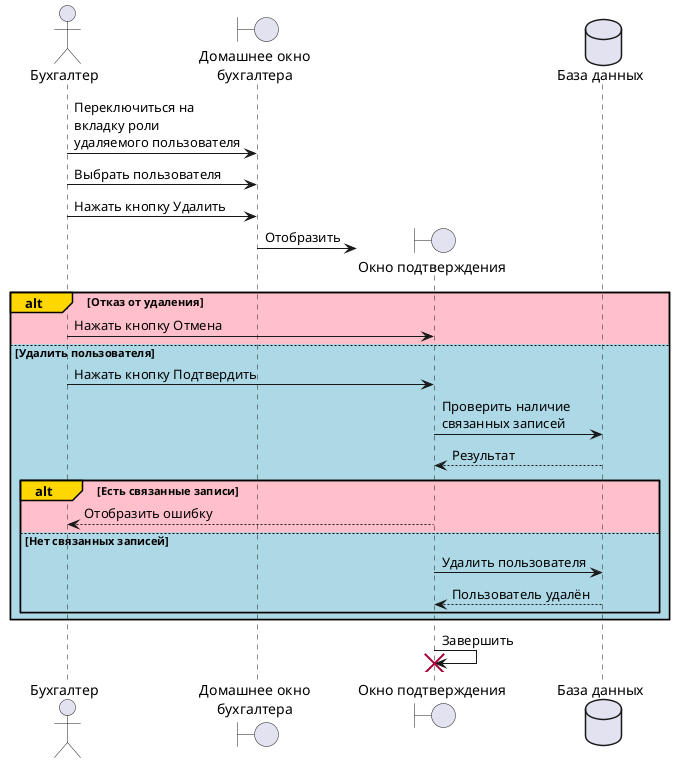 @startuml

actor "Бухгалтер" as accounter
boundary "Домашнее окно\nбухгалтера" as w_home
boundary "Окно подтверждения" as w_ask
database "База данных" as db 

accounter -> w_home : Переключиться на\nвкладку роли\nудаляемого пользователя
accounter -> w_home : Выбрать пользователя
accounter -> w_home : Нажать кнопку Удалить
w_home -> w_ask ** : Отобразить
alt#Gold #Pink Отказ от удаления
    accounter -> w_ask : Нажать кнопку Отмена
else #LightBlue Удалить пользователя
    accounter -> w_ask : Нажать кнопку Подтвердить
    w_ask -> db : Проверить наличие\nсвязанных записей
    w_ask <-- db : Результат
    alt#Gold #Pink Есть связанные записи
        accounter <-- w_ask : Отобразить ошибку
    else #LightBlue Нет связанных записей
        w_ask -> db : Удалить пользователя
        w_ask <-- db : Пользователь удалён
    end
end
w_ask -> w_ask !! : Завершить

@enduml

